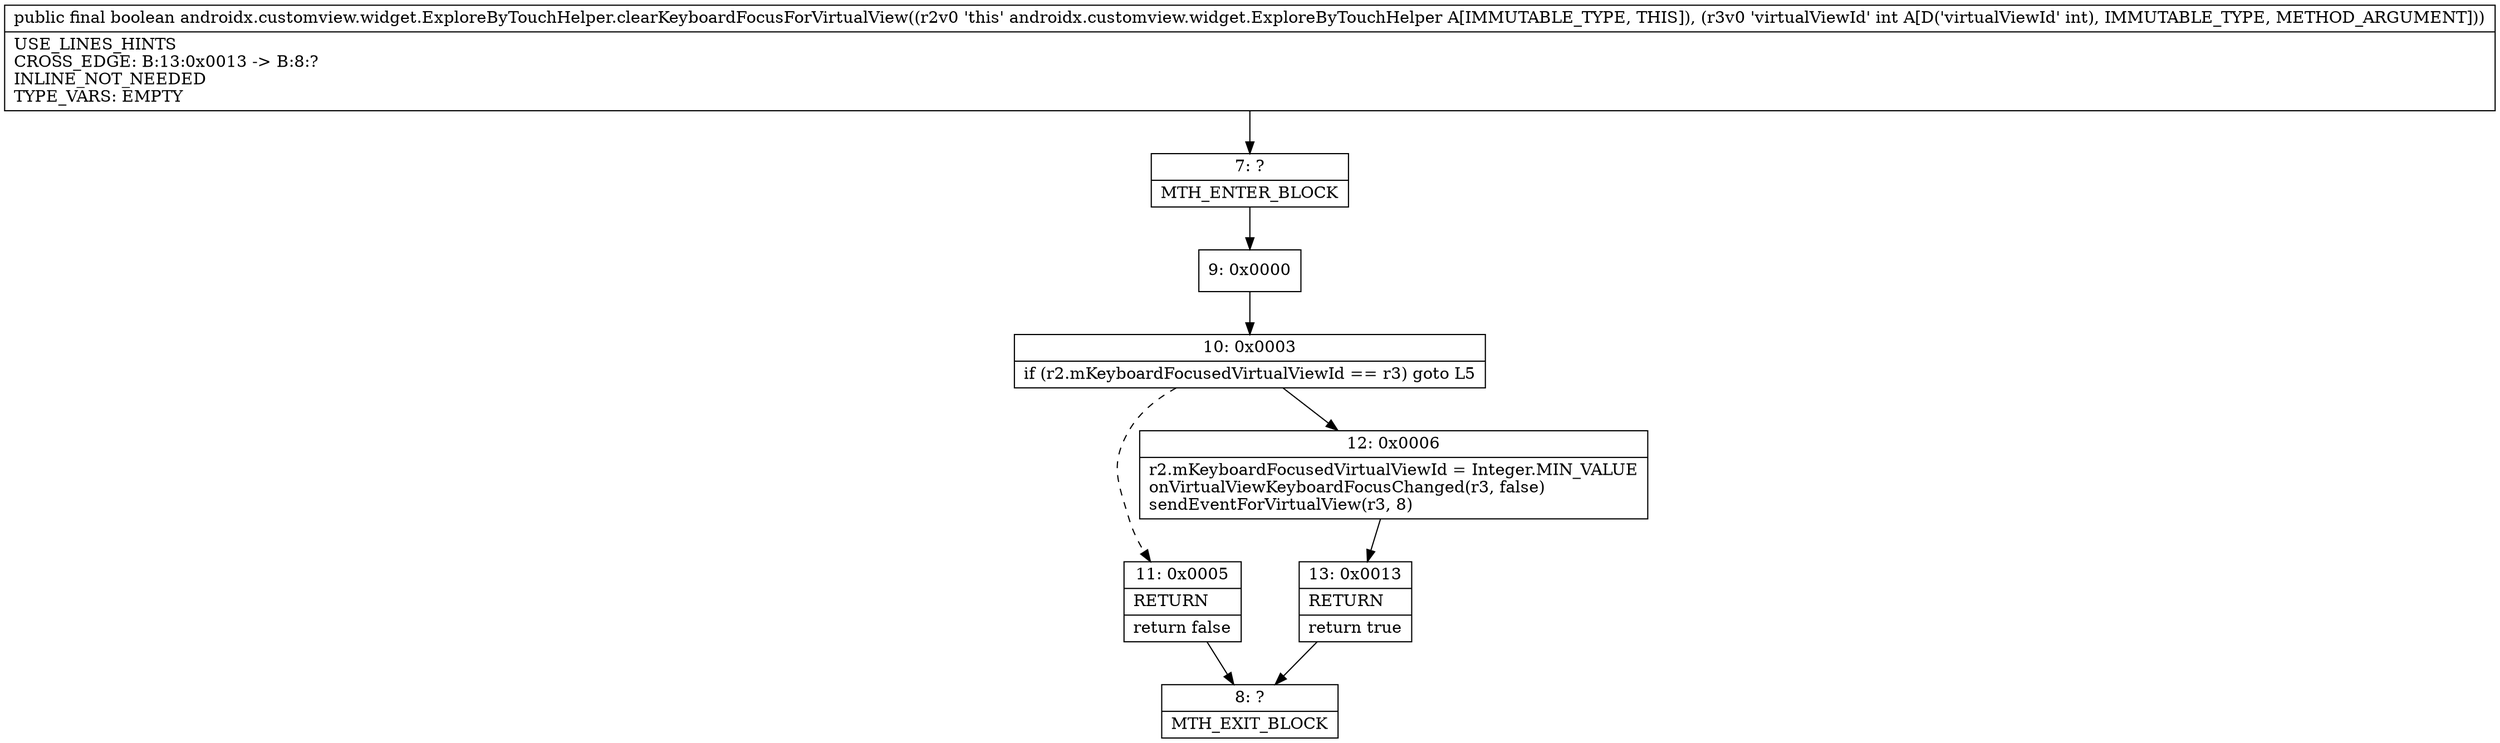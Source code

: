 digraph "CFG forandroidx.customview.widget.ExploreByTouchHelper.clearKeyboardFocusForVirtualView(I)Z" {
Node_7 [shape=record,label="{7\:\ ?|MTH_ENTER_BLOCK\l}"];
Node_9 [shape=record,label="{9\:\ 0x0000}"];
Node_10 [shape=record,label="{10\:\ 0x0003|if (r2.mKeyboardFocusedVirtualViewId == r3) goto L5\l}"];
Node_11 [shape=record,label="{11\:\ 0x0005|RETURN\l|return false\l}"];
Node_8 [shape=record,label="{8\:\ ?|MTH_EXIT_BLOCK\l}"];
Node_12 [shape=record,label="{12\:\ 0x0006|r2.mKeyboardFocusedVirtualViewId = Integer.MIN_VALUE\lonVirtualViewKeyboardFocusChanged(r3, false)\lsendEventForVirtualView(r3, 8)\l}"];
Node_13 [shape=record,label="{13\:\ 0x0013|RETURN\l|return true\l}"];
MethodNode[shape=record,label="{public final boolean androidx.customview.widget.ExploreByTouchHelper.clearKeyboardFocusForVirtualView((r2v0 'this' androidx.customview.widget.ExploreByTouchHelper A[IMMUTABLE_TYPE, THIS]), (r3v0 'virtualViewId' int A[D('virtualViewId' int), IMMUTABLE_TYPE, METHOD_ARGUMENT]))  | USE_LINES_HINTS\lCROSS_EDGE: B:13:0x0013 \-\> B:8:?\lINLINE_NOT_NEEDED\lTYPE_VARS: EMPTY\l}"];
MethodNode -> Node_7;Node_7 -> Node_9;
Node_9 -> Node_10;
Node_10 -> Node_11[style=dashed];
Node_10 -> Node_12;
Node_11 -> Node_8;
Node_12 -> Node_13;
Node_13 -> Node_8;
}

